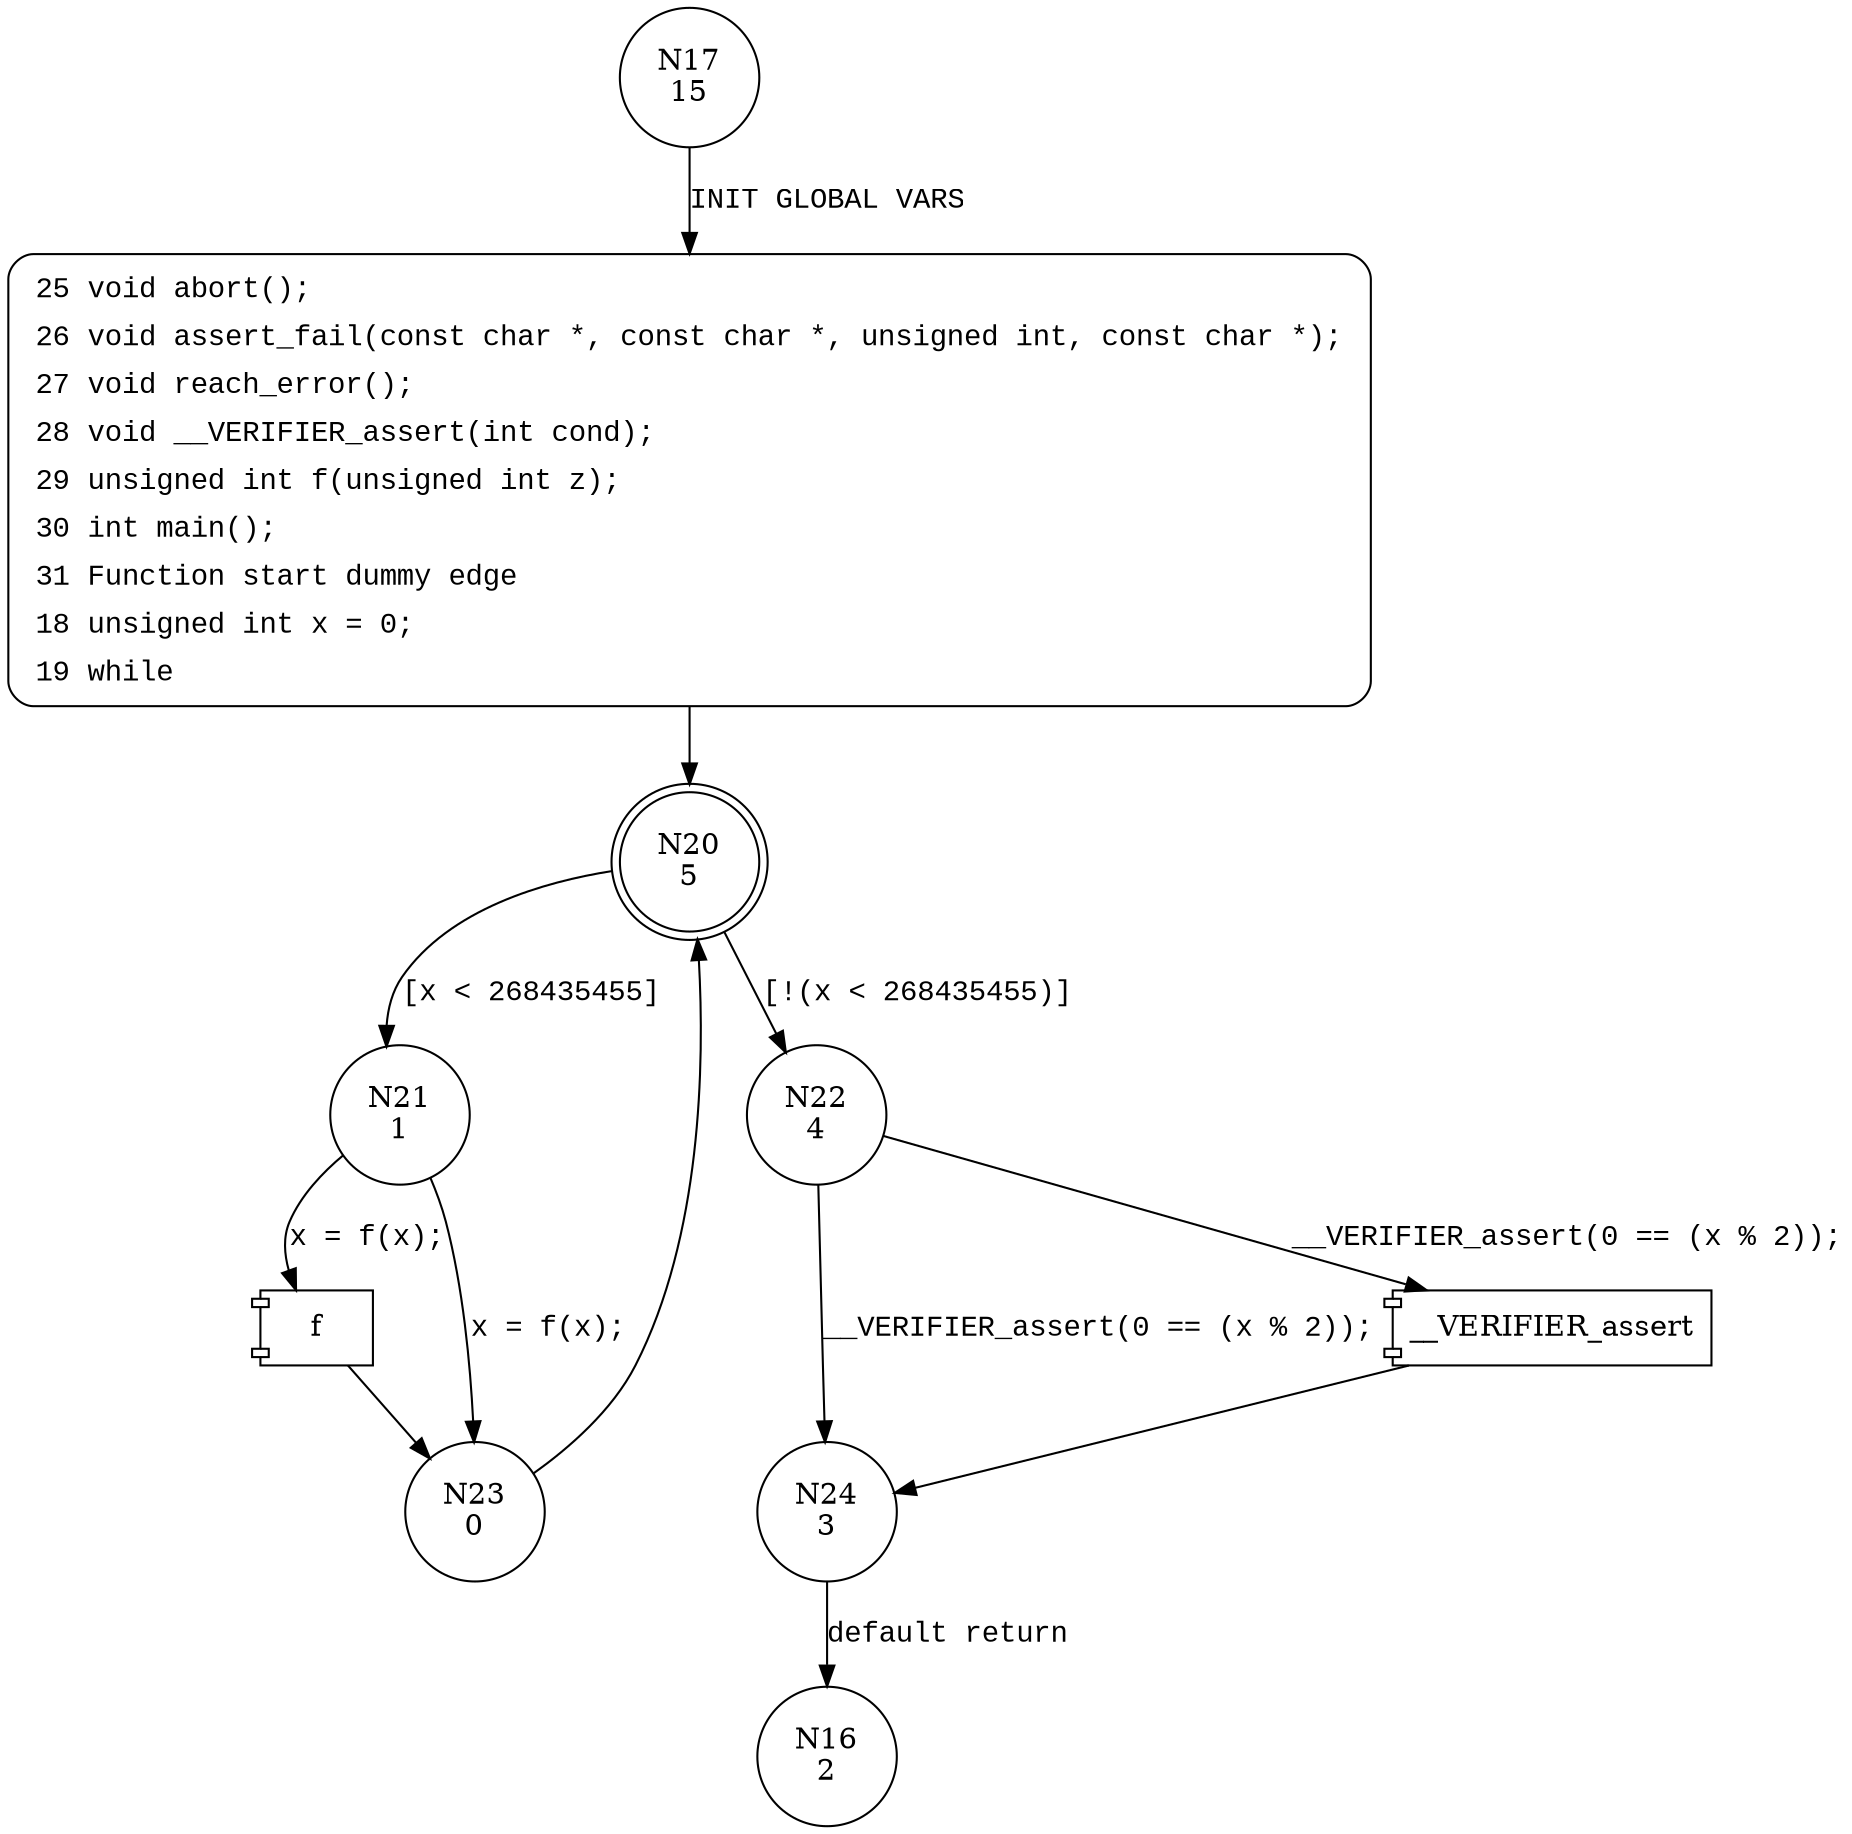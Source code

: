 digraph main {
17 [shape="circle" label="N17\n15"]
25 [shape="circle" label="N25\n14"]
20 [shape="doublecircle" label="N20\n5"]
21 [shape="circle" label="N21\n1"]
22 [shape="circle" label="N22\n4"]
24 [shape="circle" label="N24\n3"]
16 [shape="circle" label="N16\n2"]
23 [shape="circle" label="N23\n0"]
25 [style="filled,bold" penwidth="1" fillcolor="white" fontname="Courier New" shape="Mrecord" label=<<table border="0" cellborder="0" cellpadding="3" bgcolor="white"><tr><td align="right">25</td><td align="left">void abort();</td></tr><tr><td align="right">26</td><td align="left">void assert_fail(const char *, const char *, unsigned int, const char *);</td></tr><tr><td align="right">27</td><td align="left">void reach_error();</td></tr><tr><td align="right">28</td><td align="left">void __VERIFIER_assert(int cond);</td></tr><tr><td align="right">29</td><td align="left">unsigned int f(unsigned int z);</td></tr><tr><td align="right">30</td><td align="left">int main();</td></tr><tr><td align="right">31</td><td align="left">Function start dummy edge</td></tr><tr><td align="right">18</td><td align="left">unsigned int x = 0;</td></tr><tr><td align="right">19</td><td align="left">while</td></tr></table>>]
25 -> 20[label=""]
17 -> 25 [label="INIT GLOBAL VARS" fontname="Courier New"]
20 -> 21 [label="[x < 268435455]" fontname="Courier New"]
20 -> 22 [label="[!(x < 268435455)]" fontname="Courier New"]
100001 [shape="component" label="__VERIFIER_assert"]
22 -> 100001 [label="__VERIFIER_assert(0 == (x % 2));" fontname="Courier New"]
100001 -> 24 [label="" fontname="Courier New"]
22 -> 24 [label="__VERIFIER_assert(0 == (x % 2));" fontname="Courier New"]
24 -> 16 [label="default return" fontname="Courier New"]
100002 [shape="component" label="f"]
21 -> 100002 [label="x = f(x);" fontname="Courier New"]
100002 -> 23 [label="" fontname="Courier New"]
21 -> 23 [label="x = f(x);" fontname="Courier New"]
23 -> 20 [label="" fontname="Courier New"]
}